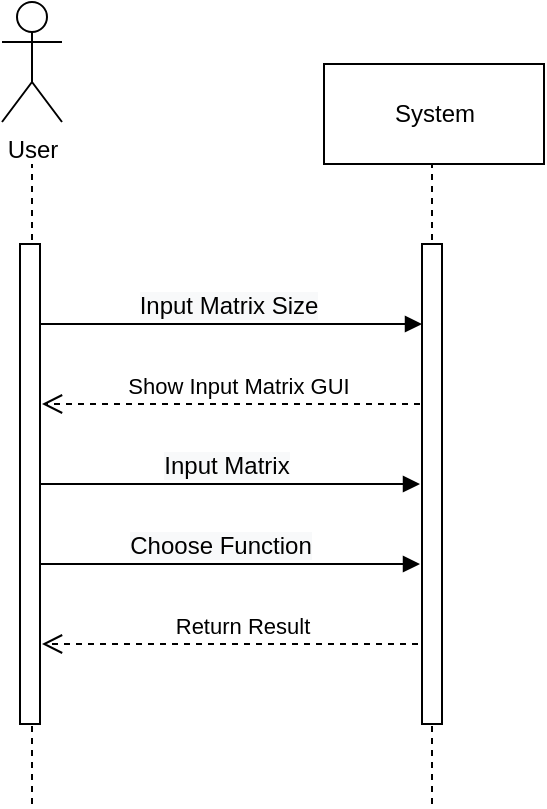 <mxfile version="20.2.7" type="device"><diagram name="Page-1" id="13e1069c-82ec-6db2-03f1-153e76fe0fe0"><mxGraphModel dx="1038" dy="513" grid="1" gridSize="10" guides="1" tooltips="1" connect="1" arrows="1" fold="1" page="1" pageScale="1" pageWidth="1100" pageHeight="850" background="none" math="0" shadow="0"><root><mxCell id="0"/><mxCell id="1" parent="0"/><mxCell id="yfy4xZuPk6dkMXqet-Fn-1" value="User" style="shape=umlActor;verticalLabelPosition=bottom;verticalAlign=top;html=1;outlineConnect=0;glass=0;" vertex="1" parent="1"><mxGeometry x="185" y="119" width="30" height="60" as="geometry"/></mxCell><mxCell id="yfy4xZuPk6dkMXqet-Fn-8" value="" style="endArrow=none;html=1;rounded=0;dashed=1;" edge="1" parent="1"><mxGeometry width="50" height="50" relative="1" as="geometry"><mxPoint x="200" y="520" as="sourcePoint"/><mxPoint x="200" y="200" as="targetPoint"/></mxGeometry></mxCell><mxCell id="yfy4xZuPk6dkMXqet-Fn-12" value="" style="endArrow=none;html=1;rounded=0;dashed=1;" edge="1" parent="1"><mxGeometry width="50" height="50" relative="1" as="geometry"><mxPoint x="400" y="520" as="sourcePoint"/><mxPoint x="400" y="200" as="targetPoint"/></mxGeometry></mxCell><mxCell id="yfy4xZuPk6dkMXqet-Fn-13" value="&lt;span style=&quot;font-size: 12px; background-color: rgb(248, 249, 250);&quot;&gt;Input Matrix Size&lt;/span&gt;" style="html=1;verticalAlign=bottom;endArrow=block;rounded=0;strokeWidth=1;" edge="1" parent="1"><mxGeometry width="80" relative="1" as="geometry"><mxPoint x="200" y="280" as="sourcePoint"/><mxPoint x="395" y="280" as="targetPoint"/></mxGeometry></mxCell><mxCell id="yfy4xZuPk6dkMXqet-Fn-14" value="Show Input Matrix GUI" style="html=1;verticalAlign=bottom;endArrow=open;dashed=1;endSize=8;rounded=0;" edge="1" parent="1"><mxGeometry relative="1" as="geometry"><mxPoint x="400" y="320" as="sourcePoint"/><mxPoint x="205" y="320" as="targetPoint"/></mxGeometry></mxCell><mxCell id="yfy4xZuPk6dkMXqet-Fn-17" value="&lt;span style=&quot;font-size: 12px; background-color: rgb(248, 249, 250);&quot;&gt;Input Matrix&lt;/span&gt;" style="html=1;verticalAlign=bottom;endArrow=block;rounded=0;entryX=0;entryY=0.5;entryDx=0;entryDy=0;" edge="1" parent="1"><mxGeometry width="80" relative="1" as="geometry"><mxPoint x="199" y="360" as="sourcePoint"/><mxPoint x="394" y="360" as="targetPoint"/></mxGeometry></mxCell><mxCell id="yfy4xZuPk6dkMXqet-Fn-18" value="&lt;span style=&quot;font-size: 12px; background-color: rgb(248, 249, 250);&quot;&gt;Choose Function&lt;/span&gt;" style="html=1;verticalAlign=bottom;endArrow=block;rounded=0;" edge="1" parent="1"><mxGeometry width="80" relative="1" as="geometry"><mxPoint x="194" y="400" as="sourcePoint"/><mxPoint x="394" y="400" as="targetPoint"/></mxGeometry></mxCell><mxCell id="yfy4xZuPk6dkMXqet-Fn-19" value="Return Result" style="html=1;verticalAlign=bottom;endArrow=open;dashed=1;endSize=8;rounded=0;" edge="1" parent="1"><mxGeometry relative="1" as="geometry"><mxPoint x="405" y="440" as="sourcePoint"/><mxPoint x="205" y="440" as="targetPoint"/></mxGeometry></mxCell><mxCell id="yfy4xZuPk6dkMXqet-Fn-20" value="System" style="html=1;glass=0;" vertex="1" parent="1"><mxGeometry x="346" y="150" width="110" height="50" as="geometry"/></mxCell><mxCell id="yfy4xZuPk6dkMXqet-Fn-21" value="" style="rounded=0;whiteSpace=wrap;html=1;glass=0;" vertex="1" parent="1"><mxGeometry x="395" y="240" width="10" height="240" as="geometry"/></mxCell><mxCell id="yfy4xZuPk6dkMXqet-Fn-24" value="" style="rounded=0;whiteSpace=wrap;html=1;glass=0;" vertex="1" parent="1"><mxGeometry x="194" y="240" width="10" height="240" as="geometry"/></mxCell></root></mxGraphModel></diagram></mxfile>